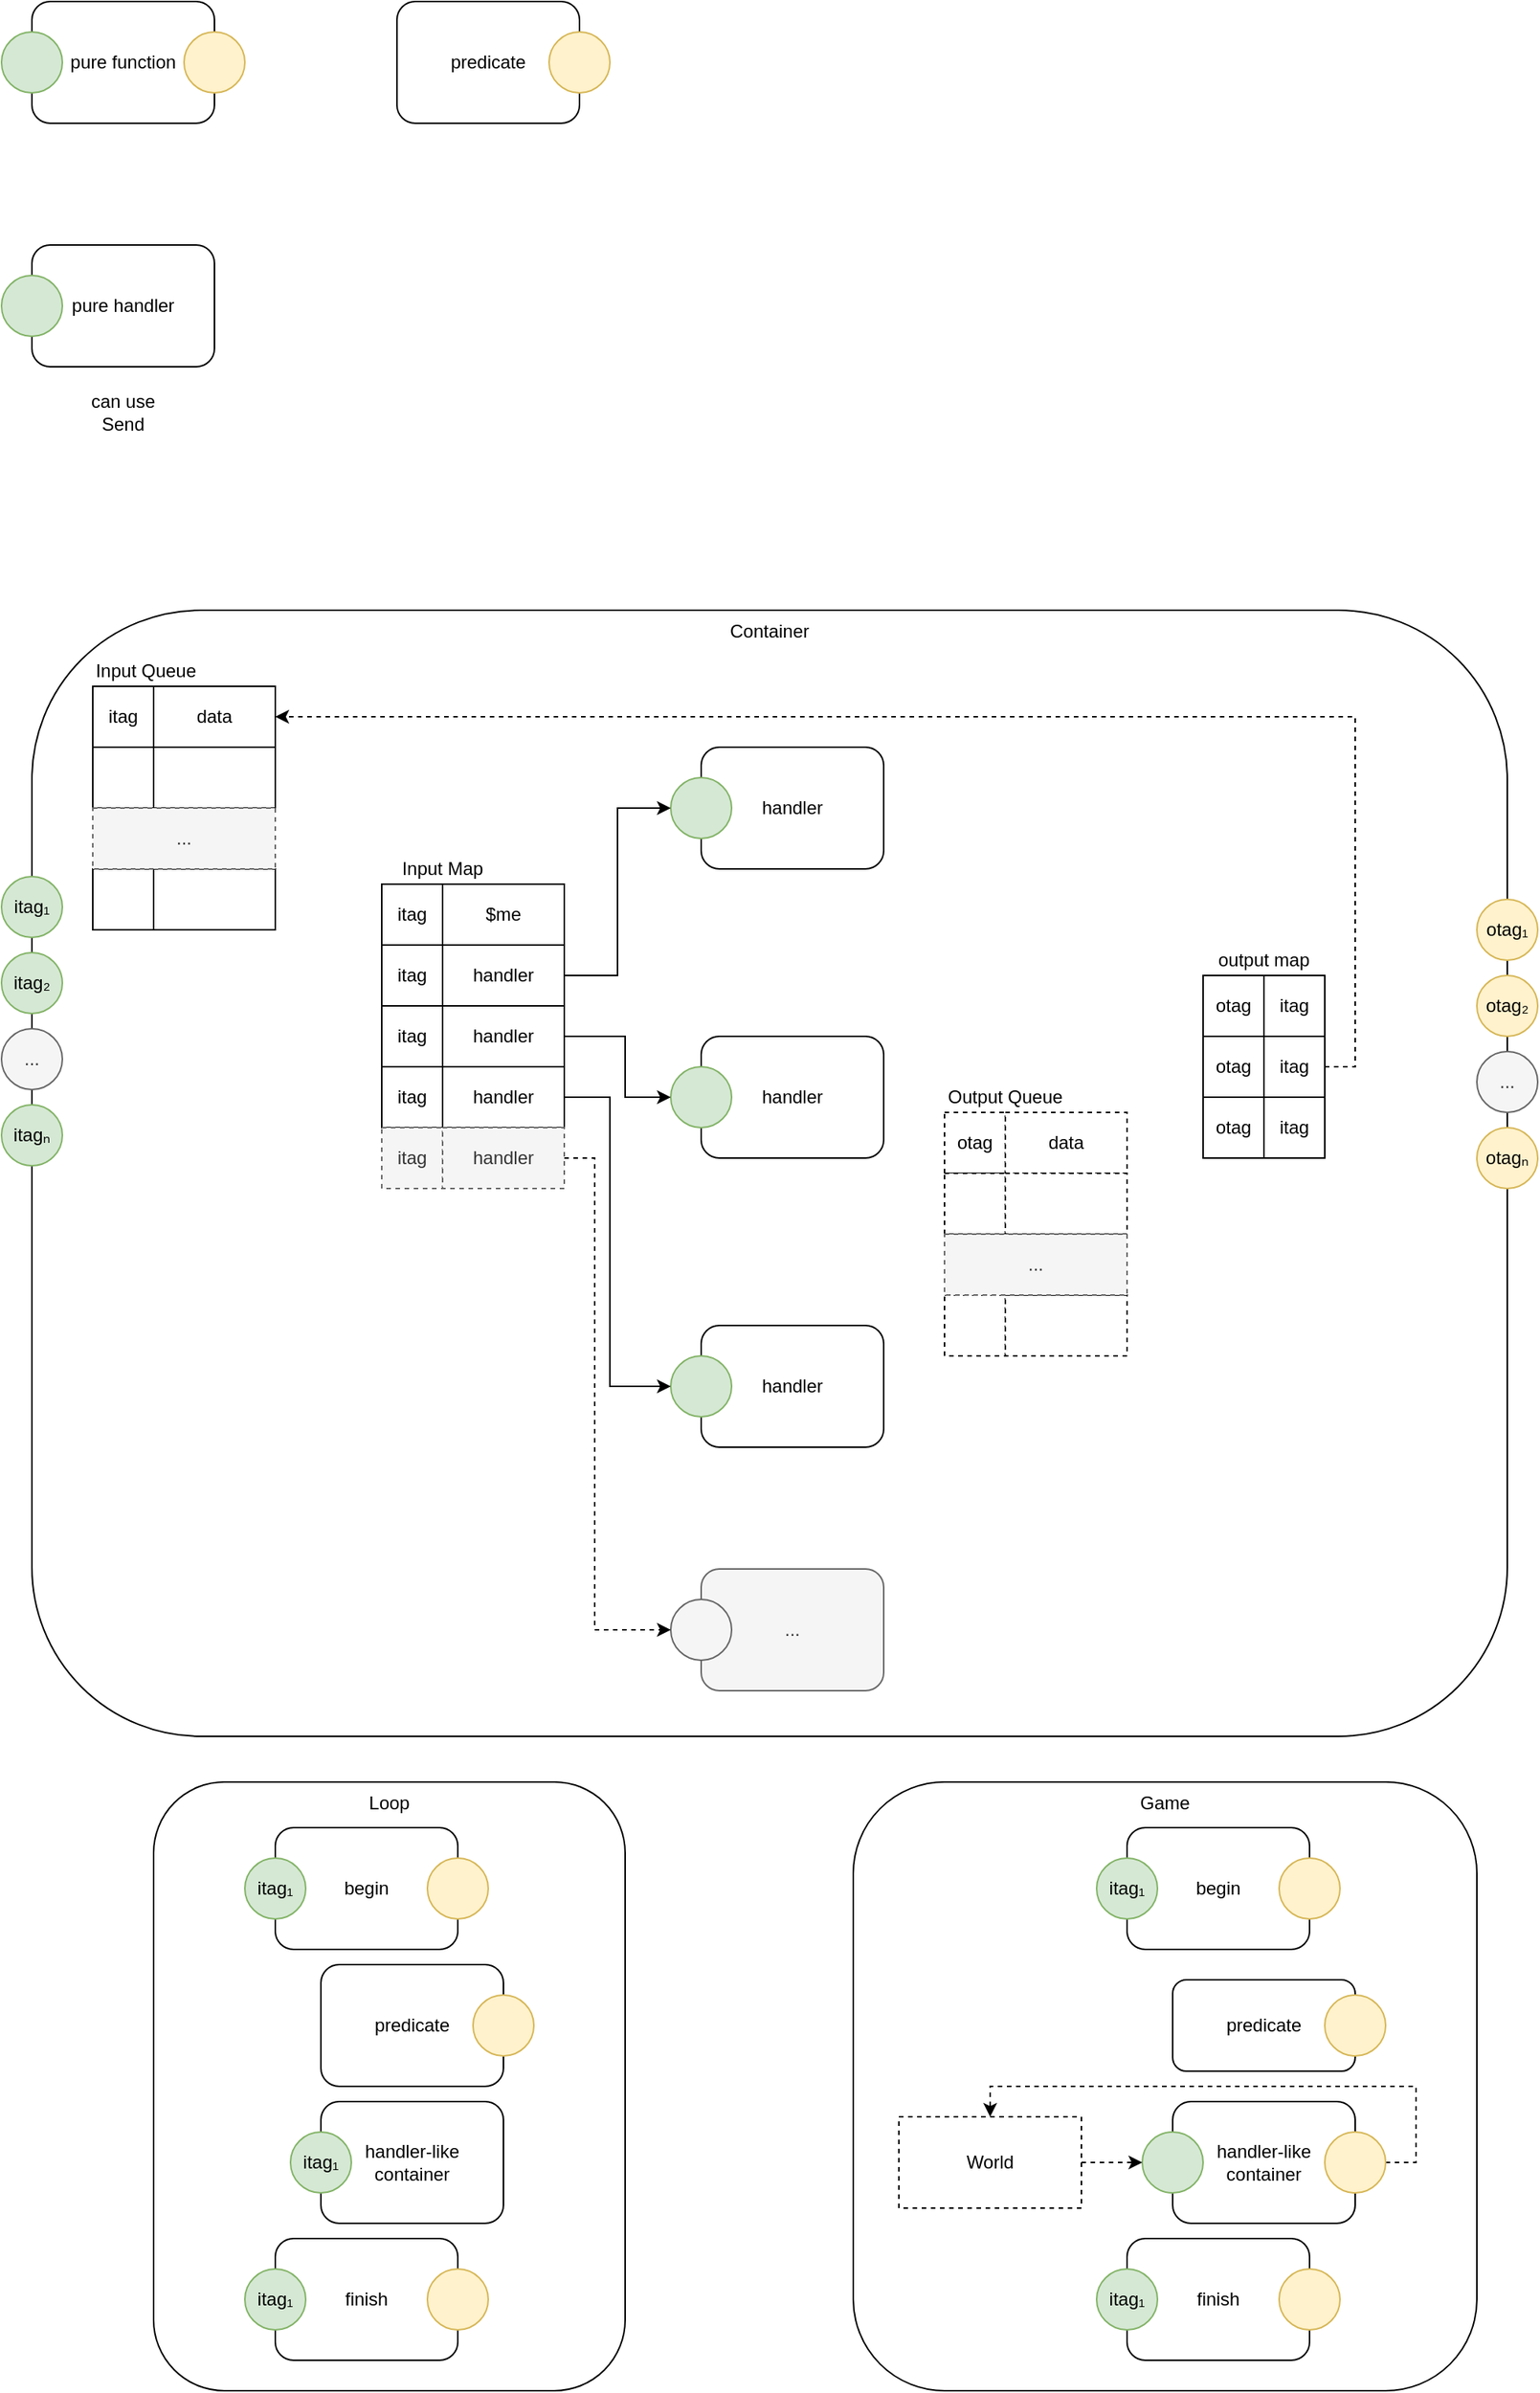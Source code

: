 <mxfile version="14.6.13" type="device"><diagram id="O-8w0mDm1WCKwMdJ9iaY" name="Page-1"><mxGraphModel dx="1106" dy="806" grid="1" gridSize="10" guides="1" tooltips="1" connect="1" arrows="1" fold="1" page="1" pageScale="1" pageWidth="1100" pageHeight="850" math="0" shadow="0"><root><mxCell id="0"/><mxCell id="1" parent="0"/><mxCell id="GyWWWYm8dSbiqsZjuQBX-90" value="Loop" style="rounded=1;whiteSpace=wrap;html=1;verticalAlign=top;" vertex="1" parent="1"><mxGeometry x="280" y="1290" width="310" height="400" as="geometry"/></mxCell><mxCell id="GyWWWYm8dSbiqsZjuQBX-108" value="handler-like&lt;br&gt;container" style="rounded=1;whiteSpace=wrap;html=1;" vertex="1" parent="1"><mxGeometry x="390" y="1500" width="120" height="80" as="geometry"/></mxCell><mxCell id="GyWWWYm8dSbiqsZjuQBX-1" value="pure function" style="rounded=1;whiteSpace=wrap;html=1;" vertex="1" parent="1"><mxGeometry x="200" y="120" width="120" height="80" as="geometry"/></mxCell><mxCell id="GyWWWYm8dSbiqsZjuQBX-3" value="" style="ellipse;whiteSpace=wrap;html=1;aspect=fixed;fillColor=#fff2cc;strokeColor=#d6b656;" vertex="1" parent="1"><mxGeometry x="300" y="140" width="40" height="40" as="geometry"/></mxCell><mxCell id="GyWWWYm8dSbiqsZjuQBX-4" value="" style="ellipse;whiteSpace=wrap;html=1;aspect=fixed;fillColor=#d5e8d4;strokeColor=#82b366;" vertex="1" parent="1"><mxGeometry x="180" y="140" width="40" height="40" as="geometry"/></mxCell><mxCell id="GyWWWYm8dSbiqsZjuQBX-6" value="pure handler" style="rounded=1;whiteSpace=wrap;html=1;" vertex="1" parent="1"><mxGeometry x="200" y="280" width="120" height="80" as="geometry"/></mxCell><mxCell id="GyWWWYm8dSbiqsZjuQBX-8" value="" style="ellipse;whiteSpace=wrap;html=1;aspect=fixed;fillColor=#d5e8d4;strokeColor=#82b366;" vertex="1" parent="1"><mxGeometry x="180" y="300" width="40" height="40" as="geometry"/></mxCell><mxCell id="GyWWWYm8dSbiqsZjuQBX-9" value="can use Send" style="text;html=1;strokeColor=none;fillColor=none;align=center;verticalAlign=middle;whiteSpace=wrap;rounded=0;" vertex="1" parent="1"><mxGeometry x="235" y="370" width="50" height="40" as="geometry"/></mxCell><mxCell id="GyWWWYm8dSbiqsZjuQBX-10" value="Container" style="rounded=1;whiteSpace=wrap;html=1;verticalAlign=top;" vertex="1" parent="1"><mxGeometry x="200" y="520" width="970" height="740" as="geometry"/></mxCell><mxCell id="GyWWWYm8dSbiqsZjuQBX-15" value="itag₁" style="ellipse;whiteSpace=wrap;html=1;aspect=fixed;fillColor=#d5e8d4;strokeColor=#82b366;" vertex="1" parent="1"><mxGeometry x="180" y="695" width="40" height="40" as="geometry"/></mxCell><mxCell id="GyWWWYm8dSbiqsZjuQBX-16" value="itag₂" style="ellipse;whiteSpace=wrap;html=1;aspect=fixed;fillColor=#d5e8d4;strokeColor=#82b366;" vertex="1" parent="1"><mxGeometry x="180" y="745" width="40" height="40" as="geometry"/></mxCell><mxCell id="GyWWWYm8dSbiqsZjuQBX-17" value="itagₙ" style="ellipse;whiteSpace=wrap;html=1;aspect=fixed;fillColor=#d5e8d4;strokeColor=#82b366;" vertex="1" parent="1"><mxGeometry x="180" y="845" width="40" height="40" as="geometry"/></mxCell><mxCell id="GyWWWYm8dSbiqsZjuQBX-18" value="..." style="ellipse;whiteSpace=wrap;html=1;aspect=fixed;fillColor=#f5f5f5;strokeColor=#666666;fontColor=#333333;" vertex="1" parent="1"><mxGeometry x="180" y="795" width="40" height="40" as="geometry"/></mxCell><mxCell id="GyWWWYm8dSbiqsZjuQBX-19" value="itag" style="rounded=0;whiteSpace=wrap;html=1;" vertex="1" parent="1"><mxGeometry x="240" y="570" width="40" height="40" as="geometry"/></mxCell><mxCell id="GyWWWYm8dSbiqsZjuQBX-20" value="data" style="rounded=0;whiteSpace=wrap;html=1;" vertex="1" parent="1"><mxGeometry x="280" y="570" width="80" height="40" as="geometry"/></mxCell><mxCell id="GyWWWYm8dSbiqsZjuQBX-21" value="" style="rounded=0;whiteSpace=wrap;html=1;" vertex="1" parent="1"><mxGeometry x="240" y="610" width="40" height="40" as="geometry"/></mxCell><mxCell id="GyWWWYm8dSbiqsZjuQBX-22" value="" style="rounded=0;whiteSpace=wrap;html=1;" vertex="1" parent="1"><mxGeometry x="280" y="610" width="80" height="40" as="geometry"/></mxCell><mxCell id="GyWWWYm8dSbiqsZjuQBX-23" value="" style="rounded=0;whiteSpace=wrap;html=1;" vertex="1" parent="1"><mxGeometry x="240" y="690" width="40" height="40" as="geometry"/></mxCell><mxCell id="GyWWWYm8dSbiqsZjuQBX-24" value="" style="rounded=0;whiteSpace=wrap;html=1;" vertex="1" parent="1"><mxGeometry x="280" y="690" width="80" height="40" as="geometry"/></mxCell><mxCell id="GyWWWYm8dSbiqsZjuQBX-25" value="..." style="rounded=0;whiteSpace=wrap;html=1;fillColor=#f5f5f5;strokeColor=#666666;fontColor=#333333;dashed=1;" vertex="1" parent="1"><mxGeometry x="240" y="650" width="120" height="40" as="geometry"/></mxCell><mxCell id="GyWWWYm8dSbiqsZjuQBX-26" value="Input Queue" style="text;html=1;strokeColor=none;fillColor=none;align=center;verticalAlign=middle;whiteSpace=wrap;rounded=0;" vertex="1" parent="1"><mxGeometry x="240" y="550" width="70" height="20" as="geometry"/></mxCell><mxCell id="GyWWWYm8dSbiqsZjuQBX-35" value="handler" style="rounded=1;whiteSpace=wrap;html=1;" vertex="1" parent="1"><mxGeometry x="640" y="610" width="120" height="80" as="geometry"/></mxCell><mxCell id="GyWWWYm8dSbiqsZjuQBX-37" value="" style="ellipse;whiteSpace=wrap;html=1;aspect=fixed;fillColor=#d5e8d4;strokeColor=#82b366;" vertex="1" parent="1"><mxGeometry x="620" y="630" width="40" height="40" as="geometry"/></mxCell><mxCell id="GyWWWYm8dSbiqsZjuQBX-38" value="otag" style="rounded=0;whiteSpace=wrap;html=1;dashed=1;" vertex="1" parent="1"><mxGeometry x="800" y="850" width="40" height="40" as="geometry"/></mxCell><mxCell id="GyWWWYm8dSbiqsZjuQBX-39" value="data" style="rounded=0;whiteSpace=wrap;html=1;dashed=1;" vertex="1" parent="1"><mxGeometry x="840" y="850" width="80" height="40" as="geometry"/></mxCell><mxCell id="GyWWWYm8dSbiqsZjuQBX-40" value="" style="rounded=0;whiteSpace=wrap;html=1;dashed=1;" vertex="1" parent="1"><mxGeometry x="800" y="890" width="40" height="40" as="geometry"/></mxCell><mxCell id="GyWWWYm8dSbiqsZjuQBX-41" value="" style="rounded=0;whiteSpace=wrap;html=1;dashed=1;" vertex="1" parent="1"><mxGeometry x="840" y="890" width="80" height="40" as="geometry"/></mxCell><mxCell id="GyWWWYm8dSbiqsZjuQBX-42" value="" style="rounded=0;whiteSpace=wrap;html=1;dashed=1;" vertex="1" parent="1"><mxGeometry x="800" y="970" width="40" height="40" as="geometry"/></mxCell><mxCell id="GyWWWYm8dSbiqsZjuQBX-43" value="" style="rounded=0;whiteSpace=wrap;html=1;dashed=1;" vertex="1" parent="1"><mxGeometry x="840" y="970" width="80" height="40" as="geometry"/></mxCell><mxCell id="GyWWWYm8dSbiqsZjuQBX-44" value="..." style="rounded=0;whiteSpace=wrap;html=1;fillColor=#f5f5f5;strokeColor=#666666;fontColor=#333333;dashed=1;" vertex="1" parent="1"><mxGeometry x="800" y="930" width="120" height="40" as="geometry"/></mxCell><mxCell id="GyWWWYm8dSbiqsZjuQBX-45" value="Output Queue" style="text;html=1;strokeColor=none;fillColor=none;align=center;verticalAlign=middle;whiteSpace=wrap;rounded=0;" vertex="1" parent="1"><mxGeometry x="800" y="830" width="80" height="20" as="geometry"/></mxCell><mxCell id="GyWWWYm8dSbiqsZjuQBX-46" value="handler" style="rounded=1;whiteSpace=wrap;html=1;" vertex="1" parent="1"><mxGeometry x="640" y="800" width="120" height="80" as="geometry"/></mxCell><mxCell id="GyWWWYm8dSbiqsZjuQBX-47" value="" style="ellipse;whiteSpace=wrap;html=1;aspect=fixed;fillColor=#d5e8d4;strokeColor=#82b366;" vertex="1" parent="1"><mxGeometry x="620" y="820" width="40" height="40" as="geometry"/></mxCell><mxCell id="GyWWWYm8dSbiqsZjuQBX-56" value="handler" style="rounded=1;whiteSpace=wrap;html=1;" vertex="1" parent="1"><mxGeometry x="640" y="990" width="120" height="80" as="geometry"/></mxCell><mxCell id="GyWWWYm8dSbiqsZjuQBX-57" value="" style="ellipse;whiteSpace=wrap;html=1;aspect=fixed;fillColor=#d5e8d4;strokeColor=#82b366;" vertex="1" parent="1"><mxGeometry x="620" y="1010" width="40" height="40" as="geometry"/></mxCell><mxCell id="GyWWWYm8dSbiqsZjuQBX-60" value="predicate" style="rounded=1;whiteSpace=wrap;html=1;" vertex="1" parent="1"><mxGeometry x="440" y="120" width="120" height="80" as="geometry"/></mxCell><mxCell id="GyWWWYm8dSbiqsZjuQBX-61" value="" style="ellipse;whiteSpace=wrap;html=1;aspect=fixed;fillColor=#fff2cc;strokeColor=#d6b656;" vertex="1" parent="1"><mxGeometry x="540" y="140" width="40" height="40" as="geometry"/></mxCell><mxCell id="GyWWWYm8dSbiqsZjuQBX-64" value="itag" style="rounded=0;whiteSpace=wrap;html=1;" vertex="1" parent="1"><mxGeometry x="430" y="740" width="40" height="40" as="geometry"/></mxCell><mxCell id="GyWWWYm8dSbiqsZjuQBX-70" style="edgeStyle=orthogonalEdgeStyle;rounded=0;orthogonalLoop=1;jettySize=auto;html=1;exitX=1;exitY=0.5;exitDx=0;exitDy=0;entryX=0;entryY=0.5;entryDx=0;entryDy=0;" edge="1" parent="1" source="GyWWWYm8dSbiqsZjuQBX-65" target="GyWWWYm8dSbiqsZjuQBX-37"><mxGeometry relative="1" as="geometry"/></mxCell><mxCell id="GyWWWYm8dSbiqsZjuQBX-65" value="handler" style="rounded=0;whiteSpace=wrap;html=1;" vertex="1" parent="1"><mxGeometry x="470" y="740" width="80" height="40" as="geometry"/></mxCell><mxCell id="GyWWWYm8dSbiqsZjuQBX-66" value="itag" style="rounded=0;whiteSpace=wrap;html=1;" vertex="1" parent="1"><mxGeometry x="430" y="780" width="40" height="40" as="geometry"/></mxCell><mxCell id="GyWWWYm8dSbiqsZjuQBX-71" style="edgeStyle=orthogonalEdgeStyle;rounded=0;orthogonalLoop=1;jettySize=auto;html=1;exitX=1;exitY=0.5;exitDx=0;exitDy=0;" edge="1" parent="1" source="GyWWWYm8dSbiqsZjuQBX-67" target="GyWWWYm8dSbiqsZjuQBX-47"><mxGeometry relative="1" as="geometry"><Array as="points"><mxPoint x="590" y="800"/><mxPoint x="590" y="840"/></Array></mxGeometry></mxCell><mxCell id="GyWWWYm8dSbiqsZjuQBX-67" value="handler" style="rounded=0;whiteSpace=wrap;html=1;" vertex="1" parent="1"><mxGeometry x="470" y="780" width="80" height="40" as="geometry"/></mxCell><mxCell id="GyWWWYm8dSbiqsZjuQBX-68" value="itag" style="rounded=0;whiteSpace=wrap;html=1;" vertex="1" parent="1"><mxGeometry x="430" y="820" width="40" height="40" as="geometry"/></mxCell><mxCell id="GyWWWYm8dSbiqsZjuQBX-72" style="edgeStyle=orthogonalEdgeStyle;rounded=0;orthogonalLoop=1;jettySize=auto;html=1;exitX=1;exitY=0.5;exitDx=0;exitDy=0;entryX=0;entryY=0.5;entryDx=0;entryDy=0;" edge="1" parent="1" source="GyWWWYm8dSbiqsZjuQBX-69" target="GyWWWYm8dSbiqsZjuQBX-57"><mxGeometry relative="1" as="geometry"><Array as="points"><mxPoint x="580" y="840"/><mxPoint x="580" y="1030"/></Array></mxGeometry></mxCell><mxCell id="GyWWWYm8dSbiqsZjuQBX-69" value="handler" style="rounded=0;whiteSpace=wrap;html=1;" vertex="1" parent="1"><mxGeometry x="470" y="820" width="80" height="40" as="geometry"/></mxCell><mxCell id="GyWWWYm8dSbiqsZjuQBX-73" value="Input Map" style="text;html=1;strokeColor=none;fillColor=none;align=center;verticalAlign=middle;whiteSpace=wrap;rounded=0;" vertex="1" parent="1"><mxGeometry x="430" y="680" width="80" height="20" as="geometry"/></mxCell><mxCell id="GyWWWYm8dSbiqsZjuQBX-74" value="otag" style="rounded=0;whiteSpace=wrap;html=1;" vertex="1" parent="1"><mxGeometry x="970" y="760" width="40" height="40" as="geometry"/></mxCell><mxCell id="GyWWWYm8dSbiqsZjuQBX-76" value="otag" style="rounded=0;whiteSpace=wrap;html=1;" vertex="1" parent="1"><mxGeometry x="970" y="800" width="40" height="40" as="geometry"/></mxCell><mxCell id="GyWWWYm8dSbiqsZjuQBX-78" value="otag" style="rounded=0;whiteSpace=wrap;html=1;" vertex="1" parent="1"><mxGeometry x="970" y="840" width="40" height="40" as="geometry"/></mxCell><mxCell id="GyWWWYm8dSbiqsZjuQBX-80" value="output map" style="text;html=1;strokeColor=none;fillColor=none;align=center;verticalAlign=middle;whiteSpace=wrap;rounded=0;" vertex="1" parent="1"><mxGeometry x="970" y="740" width="80" height="20" as="geometry"/></mxCell><mxCell id="GyWWWYm8dSbiqsZjuQBX-81" value="itag" style="rounded=0;whiteSpace=wrap;html=1;" vertex="1" parent="1"><mxGeometry x="1010" y="760" width="40" height="40" as="geometry"/></mxCell><mxCell id="GyWWWYm8dSbiqsZjuQBX-84" style="edgeStyle=orthogonalEdgeStyle;rounded=0;orthogonalLoop=1;jettySize=auto;html=1;exitX=1;exitY=0.5;exitDx=0;exitDy=0;entryX=1;entryY=0.5;entryDx=0;entryDy=0;dashed=1;" edge="1" parent="1" source="GyWWWYm8dSbiqsZjuQBX-82" target="GyWWWYm8dSbiqsZjuQBX-20"><mxGeometry relative="1" as="geometry"/></mxCell><mxCell id="GyWWWYm8dSbiqsZjuQBX-82" value="itag" style="rounded=0;whiteSpace=wrap;html=1;" vertex="1" parent="1"><mxGeometry x="1010" y="800" width="40" height="40" as="geometry"/></mxCell><mxCell id="GyWWWYm8dSbiqsZjuQBX-83" value="itag" style="rounded=0;whiteSpace=wrap;html=1;" vertex="1" parent="1"><mxGeometry x="1010" y="840" width="40" height="40" as="geometry"/></mxCell><mxCell id="GyWWWYm8dSbiqsZjuQBX-85" value="..." style="rounded=1;whiteSpace=wrap;html=1;fillColor=#f5f5f5;strokeColor=#666666;fontColor=#333333;" vertex="1" parent="1"><mxGeometry x="640" y="1150" width="120" height="80" as="geometry"/></mxCell><mxCell id="GyWWWYm8dSbiqsZjuQBX-86" value="" style="ellipse;whiteSpace=wrap;html=1;aspect=fixed;fillColor=#f5f5f5;strokeColor=#666666;fontColor=#333333;" vertex="1" parent="1"><mxGeometry x="620" y="1170" width="40" height="40" as="geometry"/></mxCell><mxCell id="GyWWWYm8dSbiqsZjuQBX-87" value="itag" style="rounded=0;whiteSpace=wrap;html=1;dashed=1;fillColor=#f5f5f5;strokeColor=#666666;fontColor=#333333;" vertex="1" parent="1"><mxGeometry x="430" y="860" width="40" height="40" as="geometry"/></mxCell><mxCell id="GyWWWYm8dSbiqsZjuQBX-89" style="edgeStyle=orthogonalEdgeStyle;rounded=0;orthogonalLoop=1;jettySize=auto;html=1;exitX=1;exitY=0.5;exitDx=0;exitDy=0;dashed=1;entryX=0;entryY=0.5;entryDx=0;entryDy=0;" edge="1" parent="1" source="GyWWWYm8dSbiqsZjuQBX-88" target="GyWWWYm8dSbiqsZjuQBX-86"><mxGeometry relative="1" as="geometry"><Array as="points"><mxPoint x="570" y="880"/><mxPoint x="570" y="1190"/></Array></mxGeometry></mxCell><mxCell id="GyWWWYm8dSbiqsZjuQBX-88" value="handler" style="rounded=0;whiteSpace=wrap;html=1;dashed=1;fillColor=#f5f5f5;strokeColor=#666666;fontColor=#333333;" vertex="1" parent="1"><mxGeometry x="470" y="860" width="80" height="40" as="geometry"/></mxCell><mxCell id="GyWWWYm8dSbiqsZjuQBX-91" value="predicate" style="rounded=1;whiteSpace=wrap;html=1;" vertex="1" parent="1"><mxGeometry x="390" y="1410" width="120" height="80" as="geometry"/></mxCell><mxCell id="GyWWWYm8dSbiqsZjuQBX-92" value="" style="ellipse;whiteSpace=wrap;html=1;aspect=fixed;fillColor=#fff2cc;strokeColor=#d6b656;" vertex="1" parent="1"><mxGeometry x="490" y="1430" width="40" height="40" as="geometry"/></mxCell><mxCell id="GyWWWYm8dSbiqsZjuQBX-93" value="otag₁" style="ellipse;whiteSpace=wrap;html=1;aspect=fixed;fillColor=#fff2cc;strokeColor=#d6b656;" vertex="1" parent="1"><mxGeometry x="1150" y="710" width="40" height="40" as="geometry"/></mxCell><mxCell id="GyWWWYm8dSbiqsZjuQBX-94" value="otag₂" style="ellipse;whiteSpace=wrap;html=1;aspect=fixed;fillColor=#fff2cc;strokeColor=#d6b656;" vertex="1" parent="1"><mxGeometry x="1150" y="760" width="40" height="40" as="geometry"/></mxCell><mxCell id="GyWWWYm8dSbiqsZjuQBX-95" value="otagₙ" style="ellipse;whiteSpace=wrap;html=1;aspect=fixed;fillColor=#fff2cc;strokeColor=#d6b656;" vertex="1" parent="1"><mxGeometry x="1150" y="860" width="40" height="40" as="geometry"/></mxCell><mxCell id="GyWWWYm8dSbiqsZjuQBX-96" value="..." style="ellipse;whiteSpace=wrap;html=1;aspect=fixed;fillColor=#f5f5f5;strokeColor=#666666;fontColor=#333333;" vertex="1" parent="1"><mxGeometry x="1150" y="810" width="40" height="40" as="geometry"/></mxCell><mxCell id="GyWWWYm8dSbiqsZjuQBX-98" value="itag" style="rounded=0;whiteSpace=wrap;html=1;" vertex="1" parent="1"><mxGeometry x="430" y="700" width="40" height="40" as="geometry"/></mxCell><mxCell id="GyWWWYm8dSbiqsZjuQBX-99" value="$me" style="rounded=0;whiteSpace=wrap;html=1;" vertex="1" parent="1"><mxGeometry x="470" y="700" width="80" height="40" as="geometry"/></mxCell><mxCell id="GyWWWYm8dSbiqsZjuQBX-100" value="itag₁" style="ellipse;whiteSpace=wrap;html=1;aspect=fixed;fillColor=#d5e8d4;strokeColor=#82b366;" vertex="1" parent="1"><mxGeometry x="370" y="1520" width="40" height="40" as="geometry"/></mxCell><mxCell id="GyWWWYm8dSbiqsZjuQBX-109" value="begin" style="rounded=1;whiteSpace=wrap;html=1;" vertex="1" parent="1"><mxGeometry x="360" y="1320" width="120" height="80" as="geometry"/></mxCell><mxCell id="GyWWWYm8dSbiqsZjuQBX-110" value="" style="ellipse;whiteSpace=wrap;html=1;aspect=fixed;fillColor=#fff2cc;strokeColor=#d6b656;" vertex="1" parent="1"><mxGeometry x="460" y="1340" width="40" height="40" as="geometry"/></mxCell><mxCell id="GyWWWYm8dSbiqsZjuQBX-111" value="itag₁" style="ellipse;whiteSpace=wrap;html=1;aspect=fixed;fillColor=#d5e8d4;strokeColor=#82b366;" vertex="1" parent="1"><mxGeometry x="340" y="1340" width="40" height="40" as="geometry"/></mxCell><mxCell id="GyWWWYm8dSbiqsZjuQBX-113" value="finish" style="rounded=1;whiteSpace=wrap;html=1;" vertex="1" parent="1"><mxGeometry x="360" y="1590" width="120" height="80" as="geometry"/></mxCell><mxCell id="GyWWWYm8dSbiqsZjuQBX-114" value="" style="ellipse;whiteSpace=wrap;html=1;aspect=fixed;fillColor=#fff2cc;strokeColor=#d6b656;" vertex="1" parent="1"><mxGeometry x="460" y="1610" width="40" height="40" as="geometry"/></mxCell><mxCell id="GyWWWYm8dSbiqsZjuQBX-115" value="itag₁" style="ellipse;whiteSpace=wrap;html=1;aspect=fixed;fillColor=#d5e8d4;strokeColor=#82b366;" vertex="1" parent="1"><mxGeometry x="340" y="1610" width="40" height="40" as="geometry"/></mxCell><mxCell id="GyWWWYm8dSbiqsZjuQBX-116" value="Game" style="rounded=1;whiteSpace=wrap;html=1;verticalAlign=top;" vertex="1" parent="1"><mxGeometry x="740" y="1290" width="410" height="400" as="geometry"/></mxCell><mxCell id="GyWWWYm8dSbiqsZjuQBX-117" value="handler-like&lt;br&gt;container" style="rounded=1;whiteSpace=wrap;html=1;" vertex="1" parent="1"><mxGeometry x="950" y="1500" width="120" height="80" as="geometry"/></mxCell><mxCell id="GyWWWYm8dSbiqsZjuQBX-118" value="predicate" style="rounded=1;whiteSpace=wrap;html=1;" vertex="1" parent="1"><mxGeometry x="950" y="1420" width="120" height="60" as="geometry"/></mxCell><mxCell id="GyWWWYm8dSbiqsZjuQBX-119" value="" style="ellipse;whiteSpace=wrap;html=1;aspect=fixed;fillColor=#fff2cc;strokeColor=#d6b656;" vertex="1" parent="1"><mxGeometry x="1050" y="1430" width="40" height="40" as="geometry"/></mxCell><mxCell id="GyWWWYm8dSbiqsZjuQBX-120" value="" style="ellipse;whiteSpace=wrap;html=1;aspect=fixed;fillColor=#d5e8d4;strokeColor=#82b366;" vertex="1" parent="1"><mxGeometry x="930" y="1520" width="40" height="40" as="geometry"/></mxCell><mxCell id="GyWWWYm8dSbiqsZjuQBX-121" value="begin" style="rounded=1;whiteSpace=wrap;html=1;" vertex="1" parent="1"><mxGeometry x="920" y="1320" width="120" height="80" as="geometry"/></mxCell><mxCell id="GyWWWYm8dSbiqsZjuQBX-122" value="" style="ellipse;whiteSpace=wrap;html=1;aspect=fixed;fillColor=#fff2cc;strokeColor=#d6b656;" vertex="1" parent="1"><mxGeometry x="1020" y="1340" width="40" height="40" as="geometry"/></mxCell><mxCell id="GyWWWYm8dSbiqsZjuQBX-123" value="itag₁" style="ellipse;whiteSpace=wrap;html=1;aspect=fixed;fillColor=#d5e8d4;strokeColor=#82b366;" vertex="1" parent="1"><mxGeometry x="900" y="1340" width="40" height="40" as="geometry"/></mxCell><mxCell id="GyWWWYm8dSbiqsZjuQBX-124" value="finish" style="rounded=1;whiteSpace=wrap;html=1;" vertex="1" parent="1"><mxGeometry x="920" y="1590" width="120" height="80" as="geometry"/></mxCell><mxCell id="GyWWWYm8dSbiqsZjuQBX-125" value="" style="ellipse;whiteSpace=wrap;html=1;aspect=fixed;fillColor=#fff2cc;strokeColor=#d6b656;" vertex="1" parent="1"><mxGeometry x="1020" y="1610" width="40" height="40" as="geometry"/></mxCell><mxCell id="GyWWWYm8dSbiqsZjuQBX-126" value="itag₁" style="ellipse;whiteSpace=wrap;html=1;aspect=fixed;fillColor=#d5e8d4;strokeColor=#82b366;" vertex="1" parent="1"><mxGeometry x="900" y="1610" width="40" height="40" as="geometry"/></mxCell><mxCell id="GyWWWYm8dSbiqsZjuQBX-132" style="edgeStyle=orthogonalEdgeStyle;rounded=0;orthogonalLoop=1;jettySize=auto;html=1;exitX=1;exitY=0.5;exitDx=0;exitDy=0;entryX=0.5;entryY=0;entryDx=0;entryDy=0;dashed=1;" edge="1" parent="1" source="GyWWWYm8dSbiqsZjuQBX-128" target="GyWWWYm8dSbiqsZjuQBX-130"><mxGeometry relative="1" as="geometry"><Array as="points"><mxPoint x="1110" y="1540"/><mxPoint x="1110" y="1490"/><mxPoint x="830" y="1490"/></Array></mxGeometry></mxCell><mxCell id="GyWWWYm8dSbiqsZjuQBX-128" value="" style="ellipse;whiteSpace=wrap;html=1;aspect=fixed;fillColor=#fff2cc;strokeColor=#d6b656;" vertex="1" parent="1"><mxGeometry x="1050" y="1520" width="40" height="40" as="geometry"/></mxCell><mxCell id="GyWWWYm8dSbiqsZjuQBX-131" style="edgeStyle=orthogonalEdgeStyle;rounded=0;orthogonalLoop=1;jettySize=auto;html=1;exitX=1;exitY=0.5;exitDx=0;exitDy=0;entryX=0;entryY=0.5;entryDx=0;entryDy=0;dashed=1;" edge="1" parent="1" source="GyWWWYm8dSbiqsZjuQBX-130" target="GyWWWYm8dSbiqsZjuQBX-120"><mxGeometry relative="1" as="geometry"/></mxCell><mxCell id="GyWWWYm8dSbiqsZjuQBX-130" value="World" style="rounded=0;whiteSpace=wrap;html=1;dashed=1;" vertex="1" parent="1"><mxGeometry x="770" y="1510" width="120" height="60" as="geometry"/></mxCell></root></mxGraphModel></diagram></mxfile>